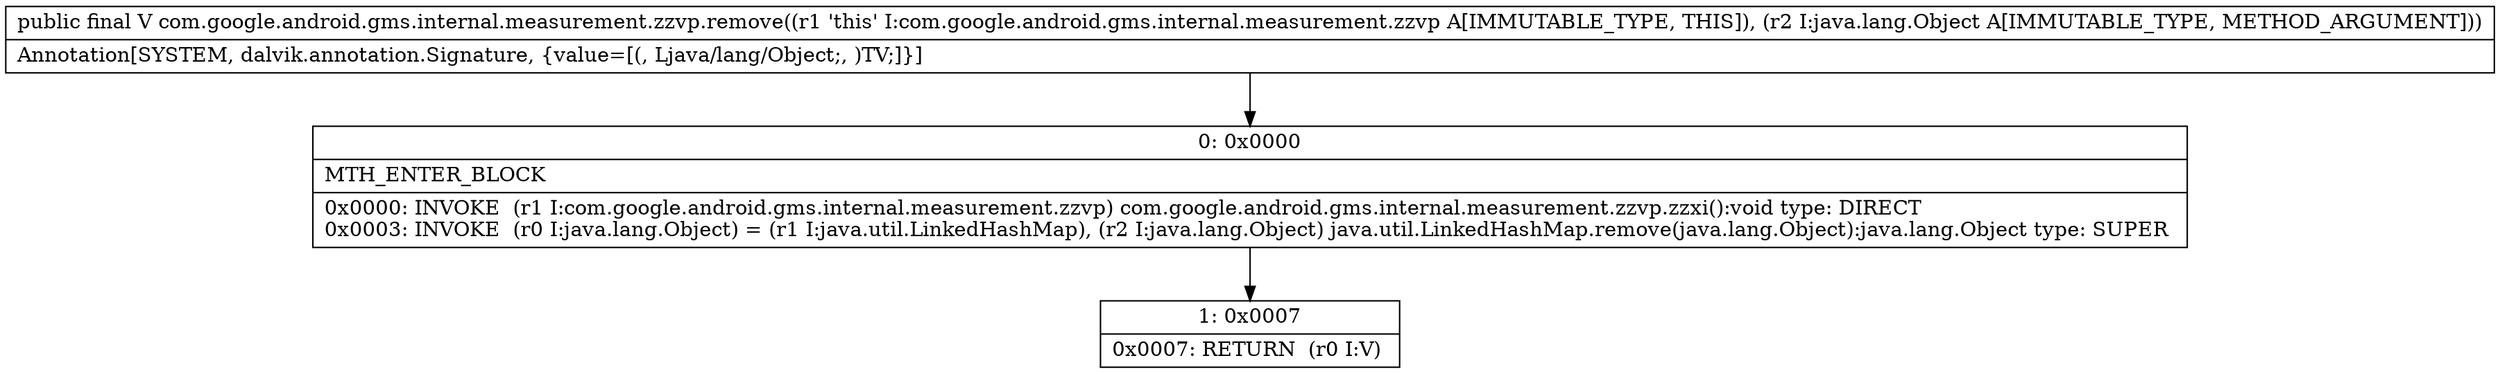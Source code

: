 digraph "CFG forcom.google.android.gms.internal.measurement.zzvp.remove(Ljava\/lang\/Object;)Ljava\/lang\/Object;" {
Node_0 [shape=record,label="{0\:\ 0x0000|MTH_ENTER_BLOCK\l|0x0000: INVOKE  (r1 I:com.google.android.gms.internal.measurement.zzvp) com.google.android.gms.internal.measurement.zzvp.zzxi():void type: DIRECT \l0x0003: INVOKE  (r0 I:java.lang.Object) = (r1 I:java.util.LinkedHashMap), (r2 I:java.lang.Object) java.util.LinkedHashMap.remove(java.lang.Object):java.lang.Object type: SUPER \l}"];
Node_1 [shape=record,label="{1\:\ 0x0007|0x0007: RETURN  (r0 I:V) \l}"];
MethodNode[shape=record,label="{public final V com.google.android.gms.internal.measurement.zzvp.remove((r1 'this' I:com.google.android.gms.internal.measurement.zzvp A[IMMUTABLE_TYPE, THIS]), (r2 I:java.lang.Object A[IMMUTABLE_TYPE, METHOD_ARGUMENT]))  | Annotation[SYSTEM, dalvik.annotation.Signature, \{value=[(, Ljava\/lang\/Object;, )TV;]\}]\l}"];
MethodNode -> Node_0;
Node_0 -> Node_1;
}

